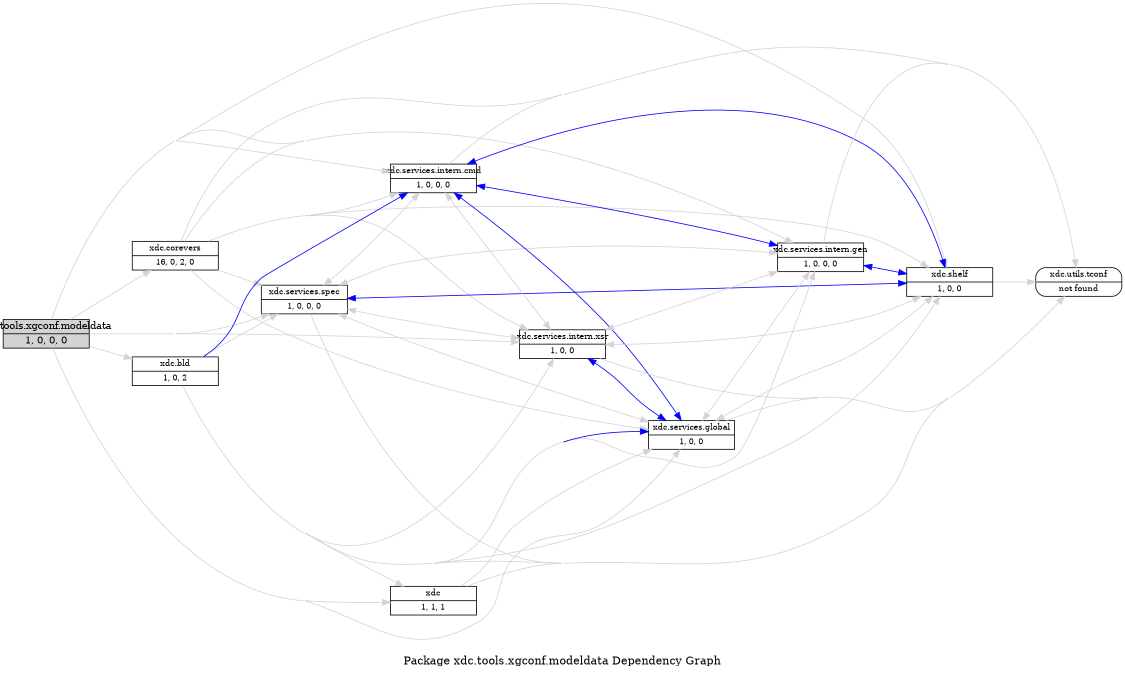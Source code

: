 digraph dependencies {
    label="\nPackage xdc.tools.xgconf.modeldata Dependency Graph";
    size="7.5,10";
    rankdir=LR;
    ranksep=".75";
    concentrate="true";
    node [fixedsize=true, width=1.5, style=filled, color=black];
    node [font=Helvetica, fontsize=12, fillcolor=lightgrey];
    xdc_tools_xgconf_modeldata [shape=record,label="xdc.tools.xgconf.modeldata|1, 0, 0, 0", URL="../../../../../../../../../../../../rtree/install/trees/products/xdcprod/xdcprod-m63/product/Linux/xdctools_3_20_03_63/packages/xdc/tools/xgconf/modeldata/package/package.rel.xml"];
    node [fontsize=10, fillcolor=white];

    edge [style=solid, color=blue]

    edge [style=solid, color=lightgrey]
    xdc_corevers [shape=record,label="xdc.corevers|16, 0, 2, 0", URL="../../../../../../../../../../../../rtree/install/trees/products/xdcprod/xdcprod-m63/product/Linux/xdctools_3_20_03_63/packages/xdc/corevers/package/package.rel.svg"];
    xdc_tools_xgconf_modeldata -> xdc_corevers;
    xdc_services_spec [shape=record,label="xdc.services.spec|1, 0, 0, 0", URL="../../../../../../../../../../../../rtree/install/trees/products/xdcprod/xdcprod-m63/product/Linux/xdctools_3_20_03_63/packages/xdc/services/spec/package/package.rel.svg"];
    xdc_tools_xgconf_modeldata -> xdc_services_spec;
    xdc_services_intern_cmd [shape=record,label="xdc.services.intern.cmd|1, 0, 0, 0", URL="../../../../../../../../../../../../rtree/install/trees/products/xdcprod/xdcprod-m63/product/Linux/xdctools_3_20_03_63/packages/xdc/services/intern/cmd/package/package.rel.svg"];
    xdc_tools_xgconf_modeldata -> xdc_services_intern_cmd;
    xdc_services_intern_xsr [shape=record,label="xdc.services.intern.xsr|1, 0, 0", URL="../../../../../../../../../../../../rtree/install/trees/products/xdcprod/xdcprod-m63/product/Linux/xdctools_3_20_03_63/packages/xdc/services/intern/xsr/package/package.rel.svg"];
    xdc_tools_xgconf_modeldata -> xdc_services_intern_xsr;
    xdc_shelf [shape=record,label="xdc.shelf|1, 0, 0", URL="../../../../../../../../../../../../rtree/install/trees/products/xdcprod/xdcprod-m63/product/Linux/xdctools_3_20_03_63/packages/xdc/shelf/package/package.rel.svg"];
    xdc_tools_xgconf_modeldata -> xdc_shelf;
    xdc [shape=record,label="xdc|1, 1, 1", URL="../../../../../../../../../../../../rtree/install/trees/products/xdcprod/xdcprod-m63/product/Linux/xdctools_3_20_03_63/packages/xdc/package/package.rel.svg"];
    xdc_tools_xgconf_modeldata -> xdc;
    xdc_services_intern_gen [shape=record,label="xdc.services.intern.gen|1, 0, 0, 0", URL="../../../../../../../../../../../../rtree/install/trees/products/xdcprod/xdcprod-m63/product/Linux/xdctools_3_20_03_63/packages/xdc/services/intern/gen/package/package.rel.svg"];
    xdc_tools_xgconf_modeldata -> xdc_services_intern_gen;
    xdc_services_global [shape=record,label="xdc.services.global|1, 0, 0", URL="../../../../../../../../../../../../rtree/install/trees/products/xdcprod/xdcprod-m63/product/Linux/xdctools_3_20_03_63/packages/xdc/services/global/package/package.rel.svg"];
    xdc_tools_xgconf_modeldata -> xdc_services_global;
    xdc_bld [shape=record,label="xdc.bld|1, 0, 2", URL="../../../../../../../../../../../../rtree/install/trees/products/xdcprod/xdcprod-m63/product/Linux/xdctools_3_20_03_63/packages/xdc/bld/package/package.rel.svg"];
    xdc_tools_xgconf_modeldata -> xdc_bld;

    edge [style=solid, color=blue]
    xdc_bld -> xdc_services_global;
    xdc_bld -> xdc_services_intern_cmd;

    edge [style=solid, color=lightgrey]
    xdc_bld -> xdc_shelf;
    xdc_utils_tconf [shape=record,label="xdc.utils.tconf|not found"style=rounded, ];
    xdc_bld -> xdc_utils_tconf;
    xdc_bld -> xdc_services_intern_gen;
    xdc_bld -> xdc;
    xdc_bld -> xdc_services_spec;
    xdc_bld -> xdc_services_global;
    xdc_bld -> xdc_services_intern_cmd;
    xdc_bld -> xdc_services_intern_xsr;

    edge [style=solid, color=blue]

    edge [style=solid, color=lightgrey]

    edge [style=solid, color=blue]

    edge [style=solid, color=lightgrey]
    xdc_services_global -> xdc_shelf;
    xdc_services_global -> xdc_utils_tconf;
    xdc_services_global -> xdc_services_intern_gen;
    xdc_services_global -> xdc_services_spec;
    xdc_services_global -> xdc_services_intern_cmd;
    xdc_services_global -> xdc_services_intern_xsr;

    edge [style=solid, color=blue]
    xdc_services_intern_gen -> xdc_shelf;
    xdc_services_intern_gen -> xdc_services_spec;
    xdc_services_intern_gen -> xdc_services_global;
    xdc_services_intern_gen -> xdc_services_intern_xsr;

    edge [style=solid, color=lightgrey]
    xdc_services_intern_gen -> xdc_shelf;
    xdc_services_intern_gen -> xdc_utils_tconf;
    xdc_services_intern_gen -> xdc_services_spec;
    xdc_services_intern_gen -> xdc_services_global;
    xdc_services_intern_gen -> xdc_services_intern_cmd;
    xdc_services_intern_gen -> xdc_services_intern_xsr;

    edge [style=solid, color=blue]

    edge [style=solid, color=lightgrey]
    xdc -> xdc_services_global;
    xdc -> xdc_utils_tconf;

    edge [style=solid, color=blue]

    edge [style=solid, color=lightgrey]
    xdc_shelf -> xdc_utils_tconf;
    xdc_shelf -> xdc_services_intern_gen;
    xdc_shelf -> xdc_services_spec;
    xdc_shelf -> xdc_services_global;
    xdc_shelf -> xdc_services_intern_cmd;
    xdc_shelf -> xdc_services_intern_xsr;

    edge [style=solid, color=blue]
    xdc_services_intern_xsr -> xdc_services_global;

    edge [style=solid, color=lightgrey]
    xdc_services_intern_xsr -> xdc_shelf;
    xdc_services_intern_xsr -> xdc_utils_tconf;
    xdc_services_intern_xsr -> xdc_services_intern_gen;
    xdc_services_intern_xsr -> xdc_services_spec;
    xdc_services_intern_xsr -> xdc_services_global;
    xdc_services_intern_xsr -> xdc_services_intern_cmd;

    edge [style=solid, color=blue]
    xdc_services_intern_cmd -> xdc_shelf;
    xdc_services_intern_cmd -> xdc_services_spec;
    xdc_services_intern_cmd -> xdc_services_global;
    xdc_services_intern_cmd -> xdc_services_intern_gen;

    edge [style=solid, color=lightgrey]
    xdc_services_intern_cmd -> xdc_shelf;
    xdc_services_intern_cmd -> xdc_utils_tconf;
    xdc_services_intern_cmd -> xdc_services_intern_gen;
    xdc_services_intern_cmd -> xdc_services_spec;
    xdc_services_intern_cmd -> xdc_services_global;
    xdc_services_intern_cmd -> xdc_services_intern_xsr;

    edge [style=solid, color=blue]
    xdc_services_spec -> xdc_shelf;

    edge [style=solid, color=lightgrey]
    xdc_services_spec -> xdc_shelf;
    xdc_services_spec -> xdc_utils_tconf;
    xdc_services_spec -> xdc_services_intern_gen;
    xdc_services_spec -> xdc_services_global;
    xdc_services_spec -> xdc_services_intern_cmd;
    xdc_services_spec -> xdc_services_intern_xsr;

    edge [style=solid, color=blue]

    edge [style=solid, color=lightgrey]
    xdc_corevers -> xdc_shelf;
    xdc_corevers -> xdc_utils_tconf;
    xdc_corevers -> xdc_services_intern_gen;
    xdc_corevers -> xdc_services_spec;
    xdc_corevers -> xdc_services_global;
    xdc_corevers -> xdc_services_intern_cmd;
    xdc_corevers -> xdc_services_intern_xsr;
}
